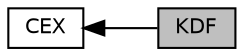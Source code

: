digraph "KDF"
{
  edge [fontname="Helvetica",fontsize="10",labelfontname="Helvetica",labelfontsize="10"];
  node [fontname="Helvetica",fontsize="10",shape=box];
  rankdir=LR;
  Node1 [label="KDF",height=0.2,width=0.4,color="black", fillcolor="grey75", style="filled", fontcolor="black",tooltip="Key Derivation Functions."];
  Node2 [label="CEX",height=0.2,width=0.4,color="black", fillcolor="white", style="filled",URL="$group___c_e_x.html",tooltip="Root Namespace."];
  Node2->Node1 [shape=plaintext, dir="back", style="solid"];
}
